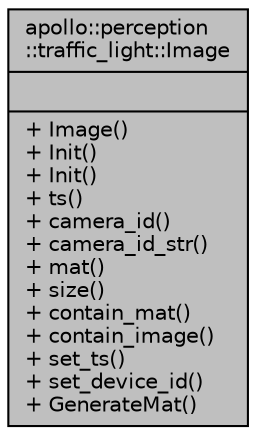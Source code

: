 digraph "apollo::perception::traffic_light::Image"
{
  edge [fontname="Helvetica",fontsize="10",labelfontname="Helvetica",labelfontsize="10"];
  node [fontname="Helvetica",fontsize="10",shape=record];
  Node1 [label="{apollo::perception\l::traffic_light::Image\n||+ Image()\l+ Init()\l+ Init()\l+ ts()\l+ camera_id()\l+ camera_id_str()\l+ mat()\l+ size()\l+ contain_mat()\l+ contain_image()\l+ set_ts()\l+ set_device_id()\l+ GenerateMat()\l}",height=0.2,width=0.4,color="black", fillcolor="grey75", style="filled" fontcolor="black"];
}
